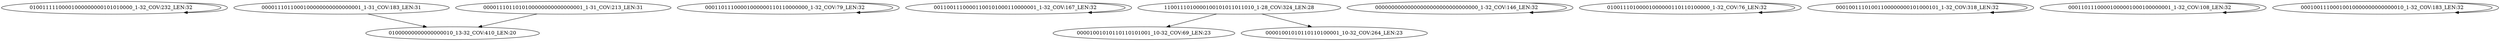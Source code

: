 digraph G {
    "01001111100001000000000101010000_1-32_COV:232_LEN:32" -> "01001111100001000000000101010000_1-32_COV:232_LEN:32";
    "0000111011000100000000000000001_1-31_COV:183_LEN:31" -> "01000000000000000010_13-32_COV:410_LEN:20";
    "00011011100001000000110110000000_1-32_COV:79_LEN:32" -> "00011011100001000000110110000000_1-32_COV:79_LEN:32";
    "00110011100001100101000110000001_1-32_COV:167_LEN:32" -> "00110011100001100101000110000001_1-32_COV:167_LEN:32";
    "0000111011010100000000000000001_1-31_COV:213_LEN:31" -> "01000000000000000010_13-32_COV:410_LEN:20";
    "1100111010000100101011011010_1-28_COV:324_LEN:28" -> "00001001010110110101001_10-32_COV:69_LEN:23";
    "1100111010000100101011011010_1-28_COV:324_LEN:28" -> "00001001010110110100001_10-32_COV:264_LEN:23";
    "00000000000000000000000000000000_1-32_COV:146_LEN:32" -> "00000000000000000000000000000000_1-32_COV:146_LEN:32";
    "01001110100001000000110110100000_1-32_COV:76_LEN:32" -> "01001110100001000000110110100000_1-32_COV:76_LEN:32";
    "00010011101001100000000101000101_1-32_COV:318_LEN:32" -> "00010011101001100000000101000101_1-32_COV:318_LEN:32";
    "00011011100001000001000100000001_1-32_COV:108_LEN:32" -> "00011011100001000001000100000001_1-32_COV:108_LEN:32";
    "00010011100010010000000000000010_1-32_COV:183_LEN:32" -> "00010011100010010000000000000010_1-32_COV:183_LEN:32";
}
